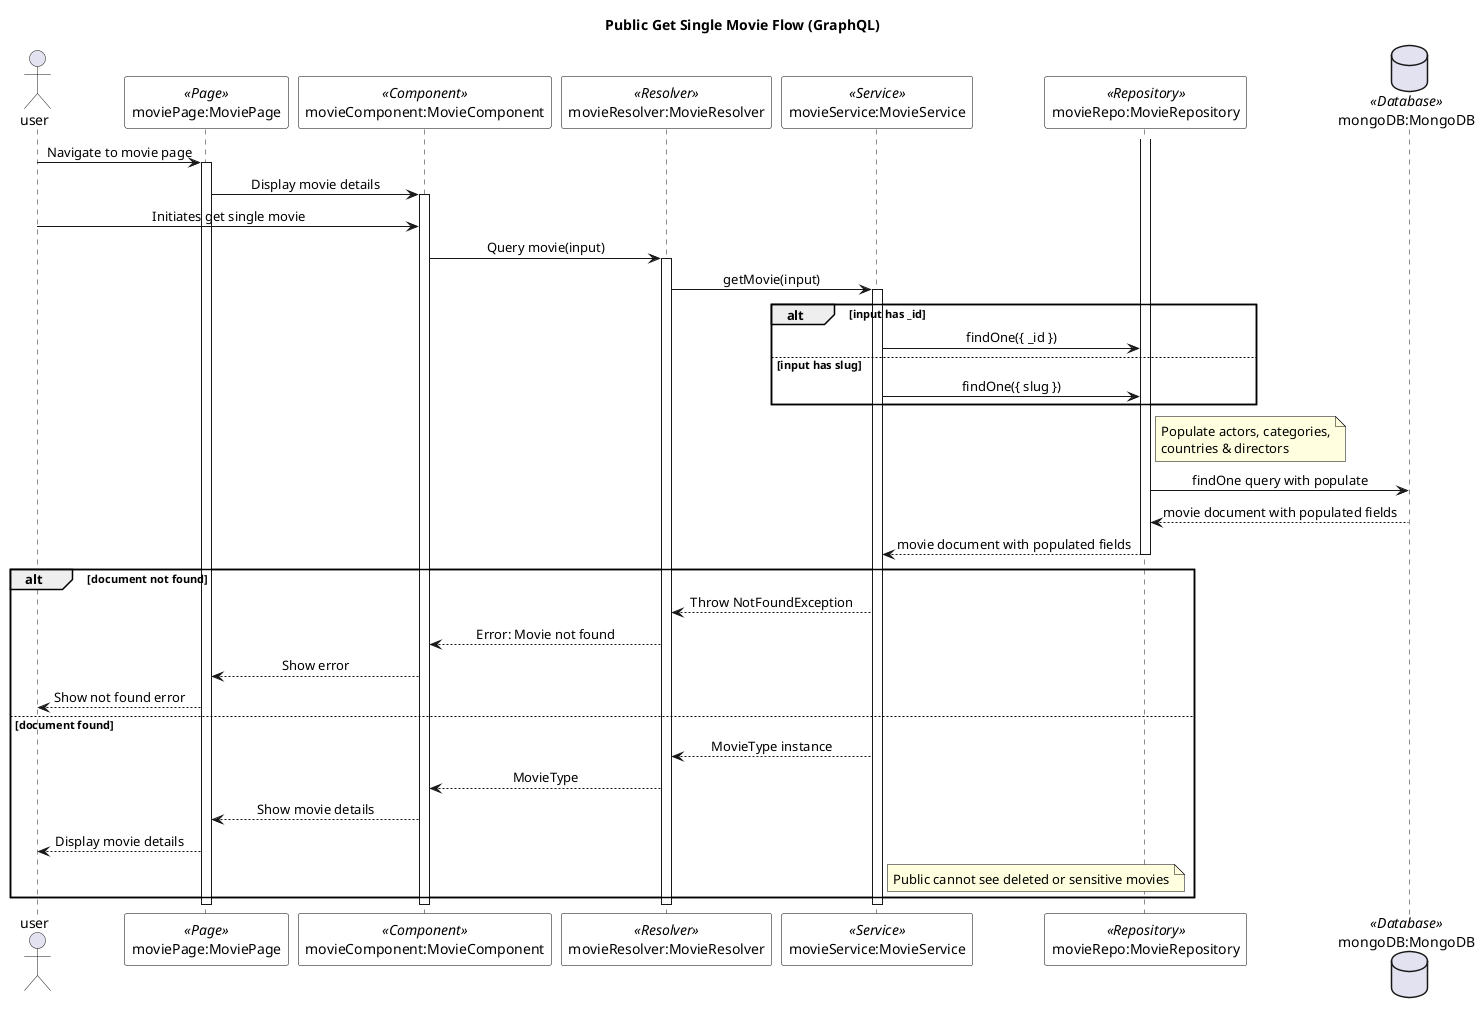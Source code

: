 @startuml Public Get Single Movie Flow (GraphQL)

skinparam SequenceMessageAlignment center
skinparam SequenceBoxBackgroundColor white
skinparam SequenceBoxBorderColor black
skinparam NoteBackgroundColor lightyellow
skinparam NoteBorderColor black
skinparam ParticipantBackgroundColor white
skinparam ParticipantBorderColor black

title Public Get Single Movie Flow (GraphQL)

actor "user" as user
participant "moviePage:MoviePage" as moviePage <<Page>>
participant "movieComponent:MovieComponent" as movieComponent <<Component>>
participant "movieResolver:MovieResolver" as movieResolver <<Resolver>>
participant "movieService:MovieService" as movieService <<Service>>
participant "movieRepo:MovieRepository" as movieRepo <<Repository>>
database "mongoDB:MongoDB" as mongoDB <<Database>>

user -> moviePage : Navigate to movie page
activate moviePage
moviePage -> movieComponent : Display movie details
activate movieComponent
user -> movieComponent : Initiates get single movie
movieComponent -> movieResolver : Query movie(input)
activate movieResolver
movieResolver -> movieService : getMovie(input)
activate movieService
alt input has _id
    movieService -> movieRepo : findOne({ _id })
else input has slug
    movieService -> movieRepo : findOne({ slug })
end
activate movieRepo
note right of movieRepo
  Populate actors, categories,
  countries & directors
end note
movieRepo -> mongoDB : findOne query with populate
mongoDB --> movieRepo : movie document with populated fields
deactivate mongoDB
movieRepo --> movieService : movie document with populated fields
deactivate movieRepo
alt document not found
    movieService --> movieResolver : Throw NotFoundException
    movieResolver --> movieComponent : Error: Movie not found
    movieComponent --> moviePage : Show error
    moviePage --> user : Show not found error
else document found
    movieService --> movieResolver : MovieType instance
    movieResolver --> movieComponent : MovieType
    movieComponent --> moviePage : Show movie details
    moviePage --> user : Display movie details
    note right of movieService
      Public cannot see deleted or sensitive movies
    end note
end
deactivate movieService
deactivate movieResolver
deactivate movieComponent
deactivate moviePage

@enduml
